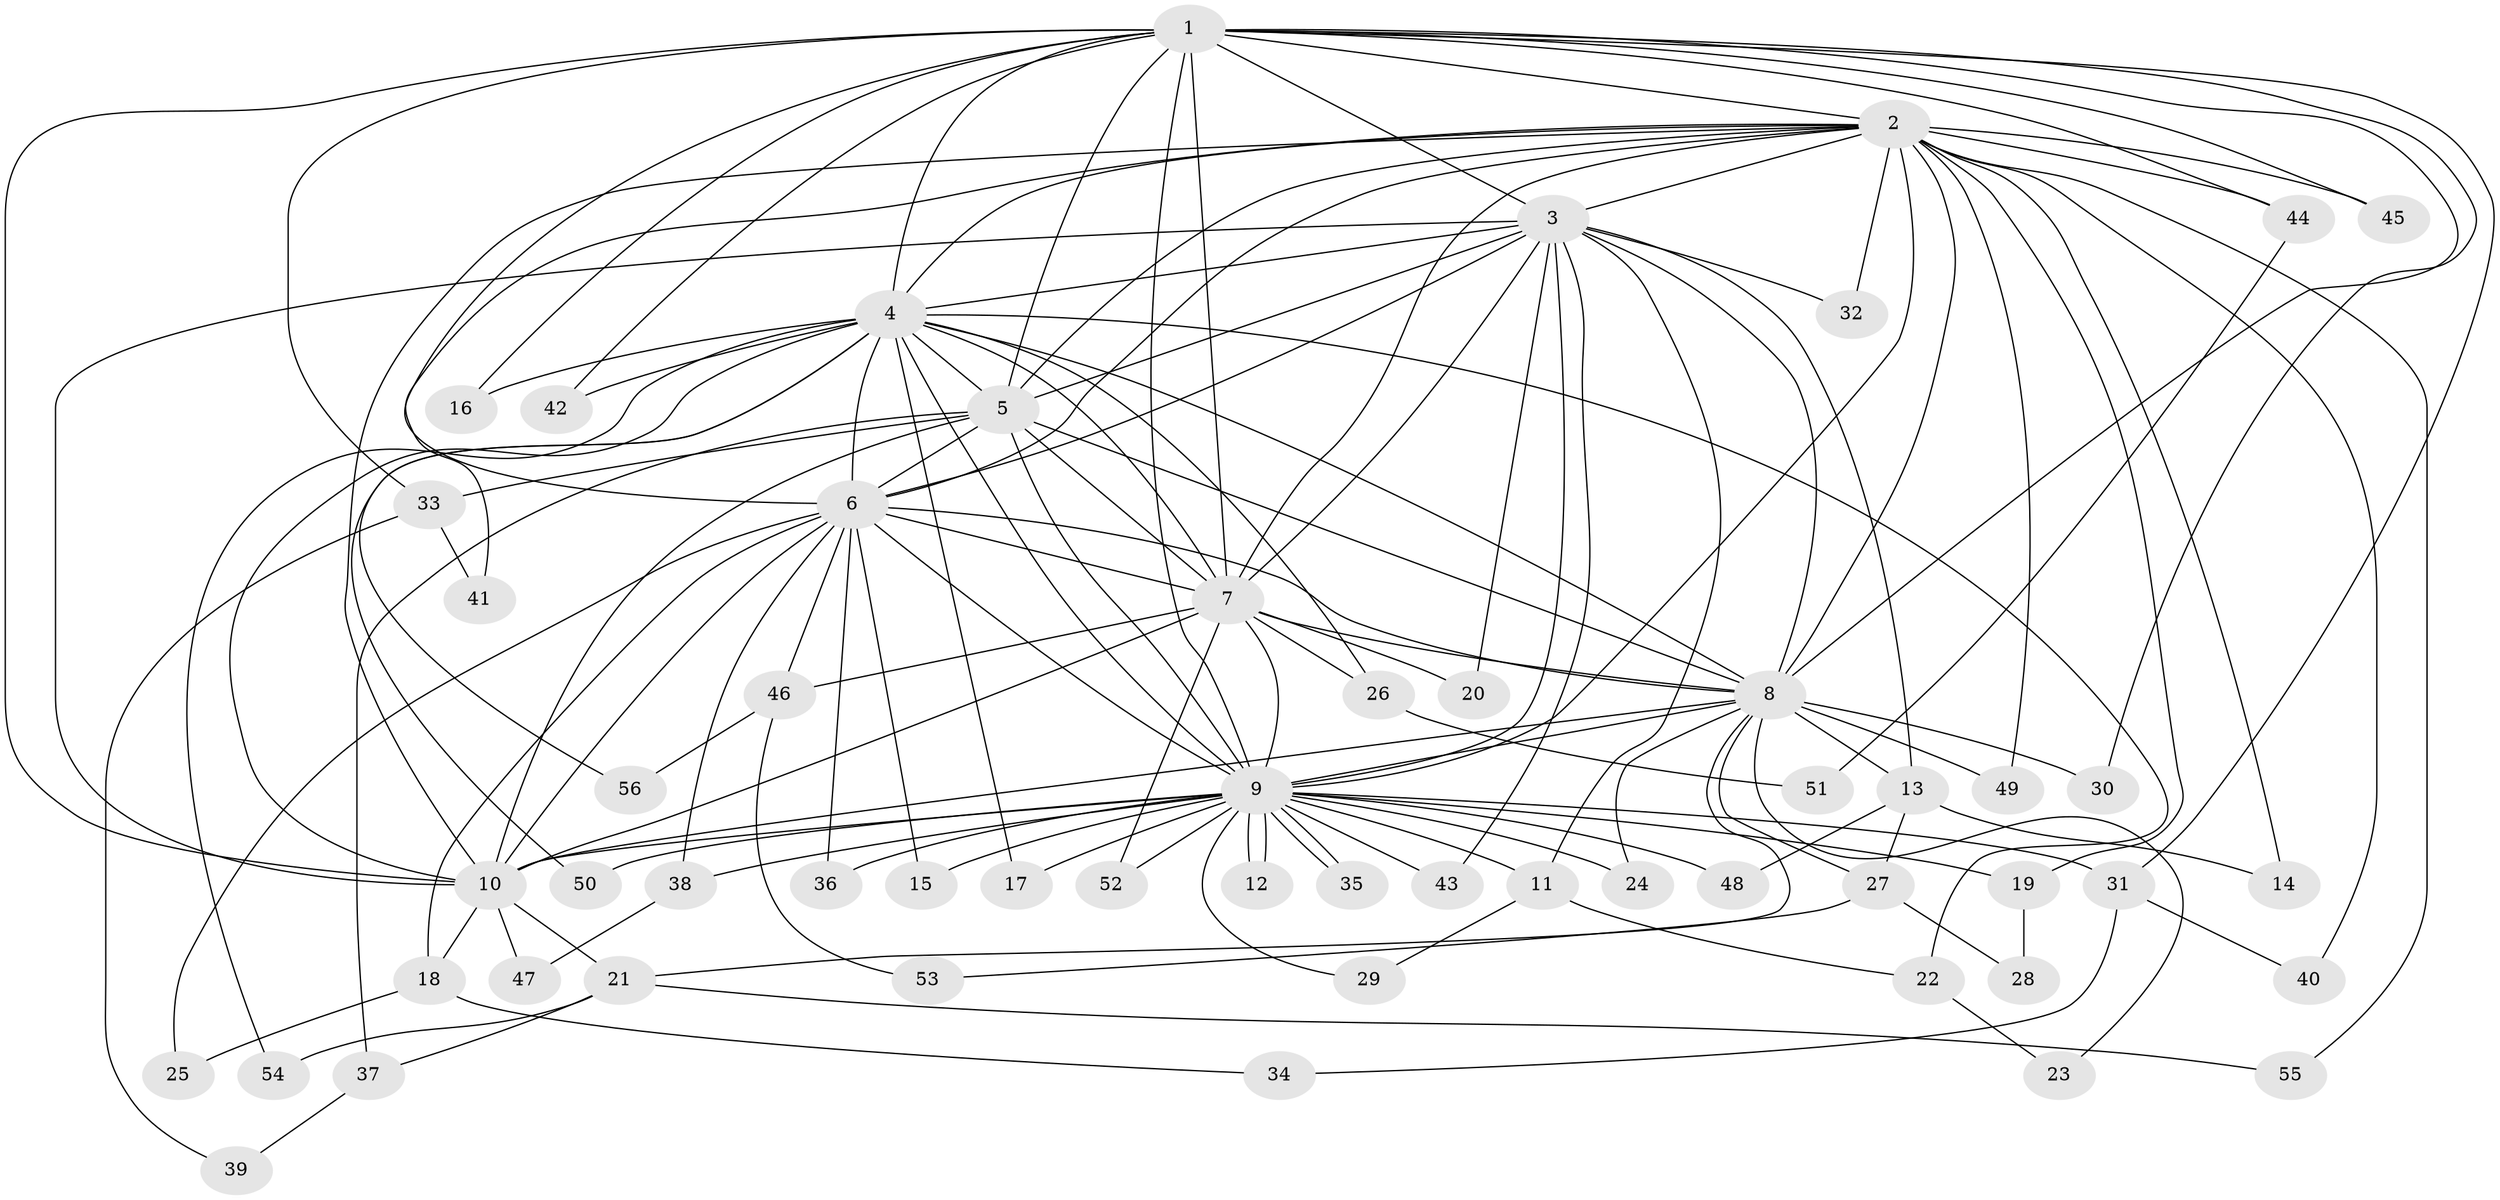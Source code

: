 // Generated by graph-tools (version 1.1) at 2025/25/03/09/25 03:25:48]
// undirected, 56 vertices, 137 edges
graph export_dot {
graph [start="1"]
  node [color=gray90,style=filled];
  1;
  2;
  3;
  4;
  5;
  6;
  7;
  8;
  9;
  10;
  11;
  12;
  13;
  14;
  15;
  16;
  17;
  18;
  19;
  20;
  21;
  22;
  23;
  24;
  25;
  26;
  27;
  28;
  29;
  30;
  31;
  32;
  33;
  34;
  35;
  36;
  37;
  38;
  39;
  40;
  41;
  42;
  43;
  44;
  45;
  46;
  47;
  48;
  49;
  50;
  51;
  52;
  53;
  54;
  55;
  56;
  1 -- 2;
  1 -- 3;
  1 -- 4;
  1 -- 5;
  1 -- 6;
  1 -- 7;
  1 -- 8;
  1 -- 9;
  1 -- 10;
  1 -- 16;
  1 -- 30;
  1 -- 31;
  1 -- 33;
  1 -- 42;
  1 -- 44;
  1 -- 45;
  2 -- 3;
  2 -- 4;
  2 -- 5;
  2 -- 6;
  2 -- 7;
  2 -- 8;
  2 -- 9;
  2 -- 10;
  2 -- 14;
  2 -- 19;
  2 -- 32;
  2 -- 40;
  2 -- 41;
  2 -- 44;
  2 -- 45;
  2 -- 49;
  2 -- 55;
  3 -- 4;
  3 -- 5;
  3 -- 6;
  3 -- 7;
  3 -- 8;
  3 -- 9;
  3 -- 10;
  3 -- 11;
  3 -- 13;
  3 -- 20;
  3 -- 32;
  3 -- 43;
  4 -- 5;
  4 -- 6;
  4 -- 7;
  4 -- 8;
  4 -- 9;
  4 -- 10;
  4 -- 16;
  4 -- 17;
  4 -- 22;
  4 -- 26;
  4 -- 42;
  4 -- 50;
  4 -- 54;
  4 -- 56;
  5 -- 6;
  5 -- 7;
  5 -- 8;
  5 -- 9;
  5 -- 10;
  5 -- 33;
  5 -- 37;
  6 -- 7;
  6 -- 8;
  6 -- 9;
  6 -- 10;
  6 -- 15;
  6 -- 18;
  6 -- 25;
  6 -- 36;
  6 -- 38;
  6 -- 46;
  7 -- 8;
  7 -- 9;
  7 -- 10;
  7 -- 20;
  7 -- 26;
  7 -- 46;
  7 -- 52;
  8 -- 9;
  8 -- 10;
  8 -- 13;
  8 -- 21;
  8 -- 23;
  8 -- 24;
  8 -- 27;
  8 -- 30;
  8 -- 49;
  9 -- 10;
  9 -- 11;
  9 -- 12;
  9 -- 12;
  9 -- 15;
  9 -- 17;
  9 -- 19;
  9 -- 24;
  9 -- 29;
  9 -- 31;
  9 -- 35;
  9 -- 35;
  9 -- 36;
  9 -- 38;
  9 -- 43;
  9 -- 48;
  9 -- 50;
  9 -- 52;
  10 -- 18;
  10 -- 21;
  10 -- 47;
  11 -- 22;
  11 -- 29;
  13 -- 14;
  13 -- 27;
  13 -- 48;
  18 -- 25;
  18 -- 34;
  19 -- 28;
  21 -- 37;
  21 -- 54;
  21 -- 55;
  22 -- 23;
  26 -- 51;
  27 -- 28;
  27 -- 53;
  31 -- 34;
  31 -- 40;
  33 -- 39;
  33 -- 41;
  37 -- 39;
  38 -- 47;
  44 -- 51;
  46 -- 53;
  46 -- 56;
}

